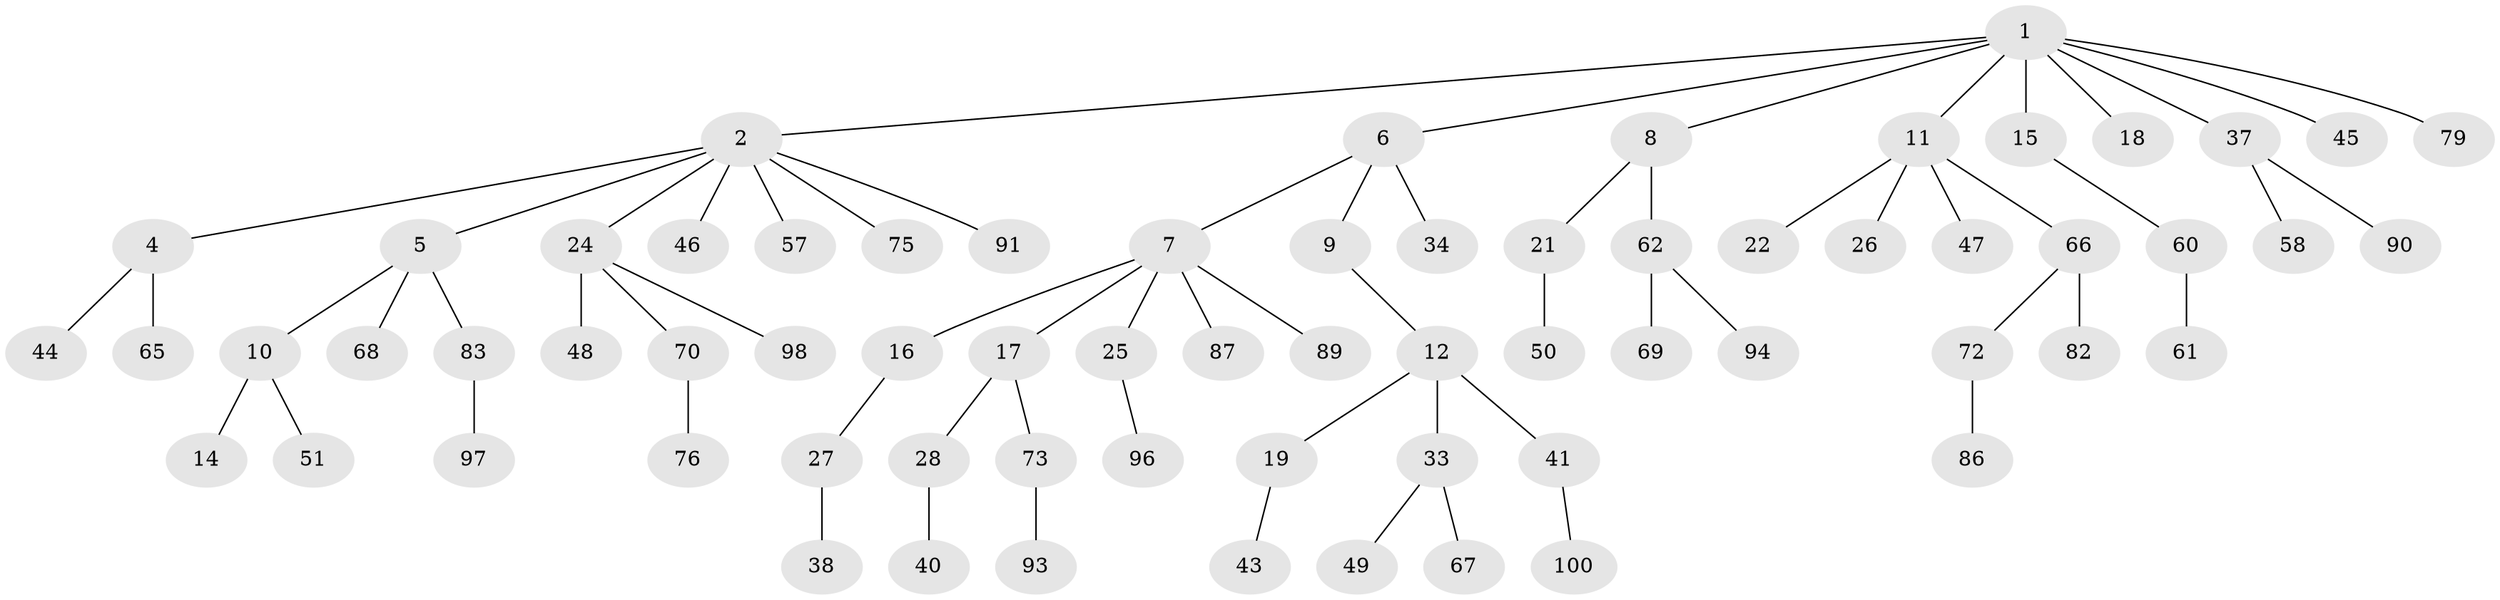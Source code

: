 // original degree distribution, {6: 0.01, 7: 0.02, 5: 0.01, 3: 0.14, 4: 0.07, 2: 0.28, 1: 0.47}
// Generated by graph-tools (version 1.1) at 2025/11/02/27/25 16:11:28]
// undirected, 68 vertices, 67 edges
graph export_dot {
graph [start="1"]
  node [color=gray90,style=filled];
  1 [super="+3"];
  2 [super="+23"];
  4;
  5 [super="+32"];
  6 [super="+30"];
  7 [super="+36"];
  8;
  9 [super="+29"];
  10 [super="+95"];
  11 [super="+31"];
  12 [super="+13"];
  14 [super="+53"];
  15;
  16;
  17 [super="+20"];
  18;
  19;
  21 [super="+35"];
  22;
  24 [super="+54"];
  25 [super="+64"];
  26 [super="+42"];
  27 [super="+99"];
  28 [super="+92"];
  33 [super="+52"];
  34;
  37 [super="+39"];
  38 [super="+85"];
  40 [super="+56"];
  41 [super="+55"];
  43 [super="+81"];
  44 [super="+63"];
  45 [super="+77"];
  46;
  47;
  48 [super="+84"];
  49;
  50 [super="+59"];
  51;
  57;
  58 [super="+88"];
  60;
  61;
  62 [super="+74"];
  65;
  66 [super="+71"];
  67;
  68;
  69;
  70 [super="+78"];
  72 [super="+80"];
  73;
  75;
  76;
  79;
  82;
  83;
  86;
  87;
  89;
  90;
  91;
  93;
  94;
  96;
  97;
  98;
  100;
  1 -- 2;
  1 -- 15;
  1 -- 18;
  1 -- 37;
  1 -- 79;
  1 -- 6;
  1 -- 8;
  1 -- 11;
  1 -- 45;
  2 -- 4;
  2 -- 5;
  2 -- 57;
  2 -- 75;
  2 -- 91;
  2 -- 24;
  2 -- 46;
  4 -- 44;
  4 -- 65;
  5 -- 10;
  5 -- 68;
  5 -- 83;
  6 -- 7;
  6 -- 9;
  6 -- 34;
  7 -- 16;
  7 -- 17;
  7 -- 25;
  7 -- 87;
  7 -- 89;
  8 -- 21;
  8 -- 62;
  9 -- 12;
  10 -- 14;
  10 -- 51;
  11 -- 22;
  11 -- 26;
  11 -- 66;
  11 -- 47;
  12 -- 19;
  12 -- 33;
  12 -- 41;
  15 -- 60;
  16 -- 27;
  17 -- 28;
  17 -- 73;
  19 -- 43;
  21 -- 50;
  24 -- 48;
  24 -- 70;
  24 -- 98;
  25 -- 96;
  27 -- 38;
  28 -- 40;
  33 -- 49;
  33 -- 67;
  37 -- 58;
  37 -- 90;
  41 -- 100;
  60 -- 61;
  62 -- 69;
  62 -- 94;
  66 -- 82;
  66 -- 72;
  70 -- 76;
  72 -- 86;
  73 -- 93;
  83 -- 97;
}
